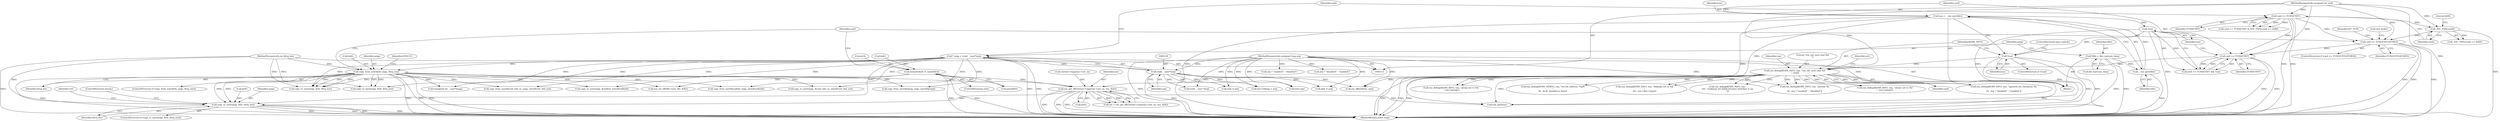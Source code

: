 digraph "0_linux_a117dacde0288f3ec60b6e5bcedae8fa37ee0dfc@API" {
"1000261" [label="(Call,copy_to_user(argp, &ifr, ifreq_len))"];
"1000126" [label="(Call,* argp = (void __user*)arg)"];
"1000128" [label="(Call,(void __user*)arg)"];
"1000115" [label="(MethodParameterIn,unsigned long arg)"];
"1000147" [label="(Call,copy_from_user(&ifr, argp, ifreq_len))"];
"1000116" [label="(MethodParameterIn,int ifreq_len)"];
"1000248" [label="(Call,tun_get_iff(current->nsproxy->net_ns, tun, &ifr))"];
"1000234" [label="(Call,tun_debug(KERN_INFO, tun, \"tun_chr_ioctl cmd %d\n\", cmd))"];
"1000231" [label="(Call,!tun)"];
"1000182" [label="(Call,tun = __tun_get(tfile))"];
"1000184" [label="(Call,__tun_get(tfile))"];
"1000119" [label="(Call,*tfile = file->private_data)"];
"1000191" [label="(Call,!tun)"];
"1000188" [label="(Call,cmd == TUNSETIFF)"];
"1000163" [label="(Call,cmd == TUNGETFEATURES)"];
"1000138" [label="(Call,cmd == TUNSETIFF)"];
"1000114" [label="(MethodParameterIn,unsigned int cmd)"];
"1000142" [label="(Call,_IOC_TYPE(cmd))"];
"1000156" [label="(Call,memset(&ifr, 0, sizeof(ifr)))"];
"1000182" [label="(Call,tun = __tun_get(tfile))"];
"1000128" [label="(Call,(void __user*)arg)"];
"1000362" [label="(Call,(int) arg)"];
"1000151" [label="(Identifier,ifreq_len)"];
"1000232" [label="(Identifier,tun)"];
"1000137" [label="(Call,cmd == TUNSETIFF || _IOC_TYPE(cmd) == 0x89)"];
"1000270" [label="(ControlStructure,break;)"];
"1000117" [label="(Block,)"];
"1000141" [label="(Call,_IOC_TYPE(cmd) == 0x89)"];
"1000156" [label="(Call,memset(&ifr, 0, sizeof(ifr)))"];
"1000346" [label="(Call,tun_debug(KERN_INFO, tun,\n\t\t\t\t  \"Linktype set failed because interface is up\n\"))"];
"1000146" [label="(ControlStructure,if (copy_from_user(&ifr, argp, ifreq_len)))"];
"1000178" [label="(Call,(unsigned int __user*)argp)"];
"1000240" [label="(Identifier,ret)"];
"1000162" [label="(ControlStructure,if (cmd == TUNGETFEATURES))"];
"1000265" [label="(Identifier,ifreq_len)"];
"1000233" [label="(ControlStructure,goto unlock;)"];
"1000116" [label="(MethodParameterIn,int ifreq_len)"];
"1000115" [label="(MethodParameterIn,unsigned long arg)"];
"1000154" [label="(Identifier,EFAULT)"];
"1000114" [label="(MethodParameterIn,unsigned int cmd)"];
"1000170" [label="(Identifier,IFF_TUN)"];
"1000234" [label="(Call,tun_debug(KERN_INFO, tun, \"tun_chr_ioctl cmd %d\n\", cmd))"];
"1000484" [label="(Call,copy_to_user(argp, &sndbuf, sizeof(sndbuf)))"];
"1000328" [label="(Call,tun_debug(KERN_INFO, tun, \"group set to %d\n\", tun->group))"];
"1000379" [label="(Call,tun->debug = arg)"];
"1000236" [label="(Identifier,tun)"];
"1000144" [label="(Literal,0x89)"];
"1000325" [label="(Call,(gid_t) arg)"];
"1000126" [label="(Call,* argp = (void __user*)arg)"];
"1000143" [label="(Identifier,cmd)"];
"1000205" [label="(Call,tun_set_iff(tfile->net, file, &ifr))"];
"1000248" [label="(Call,tun_get_iff(current->nsproxy->net_ns, tun, &ifr))"];
"1000189" [label="(Identifier,cmd)"];
"1000453" [label="(Call,tun_debug(KERN_DEBUG, tun, \"set hw address: %pM\n\",\n\t\t\t  ifr.ifr_hwaddr.sa_data))"];
"1000120" [label="(Identifier,tfile)"];
"1000142" [label="(Call,_IOC_TYPE(cmd))"];
"1000164" [label="(Identifier,cmd)"];
"1000119" [label="(Call,*tfile = file->private_data)"];
"1000309" [label="(Call,(uid_t) arg)"];
"1000216" [label="(Call,copy_to_user(argp, &ifr, ifreq_len))"];
"1000160" [label="(Call,sizeof(ifr))"];
"1000272" [label="(Call,tun_debug(KERN_INFO, tun, \"ignored: set checksum %s\n\",\n\t\t\t  arg ? \"disabled\" : \"enabled\"))"];
"1000263" [label="(Call,&ifr)"];
"1000365" [label="(Call,tun_debug(KERN_INFO, tun, \"linktype set to %d\n\",\n\t\t\t\t  tun->dev->type))"];
"1000192" [label="(Identifier,tun)"];
"1000260" [label="(ControlStructure,if (copy_to_user(argp, &ifr, ifreq_len)))"];
"1000231" [label="(Call,!tun)"];
"1000644" [label="(MethodReturn,static long)"];
"1000497" [label="(Call,copy_from_user(&sndbuf, argp, sizeof(sndbuf)))"];
"1000130" [label="(Identifier,arg)"];
"1000249" [label="(Call,current->nsproxy->net_ns)"];
"1000155" [label="(ControlStructure,else)"];
"1000157" [label="(Call,&ifr)"];
"1000190" [label="(Identifier,TUNSETIFF)"];
"1000148" [label="(Call,&ifr)"];
"1000147" [label="(Call,copy_from_user(&ifr, argp, ifreq_len))"];
"1000299" [label="(Call,arg ? \"enabled\" : \"disabled\")"];
"1000230" [label="(ControlStructure,if (!tun))"];
"1000183" [label="(Identifier,tun)"];
"1000539" [label="(Call,copy_from_user(&vnet_hdr_sz, argp, sizeof(vnet_hdr_sz)))"];
"1000127" [label="(Identifier,argp)"];
"1000276" [label="(Call,arg ? \"disabled\" : \"enabled\")"];
"1000150" [label="(Identifier,argp)"];
"1000262" [label="(Identifier,argp)"];
"1000121" [label="(Call,file->private_data)"];
"1000254" [label="(Identifier,tun)"];
"1000139" [label="(Identifier,cmd)"];
"1000388" [label="(Call,set_offload(tun, arg))"];
"1000188" [label="(Call,cmd == TUNSETIFF)"];
"1000413" [label="(Call,(void __user *)arg)"];
"1000526" [label="(Call,copy_to_user(argp, &vnet_hdr_sz, sizeof(vnet_hdr_sz)))"];
"1000267" [label="(Identifier,ret)"];
"1000246" [label="(Call,ret = tun_get_iff(current->nsproxy->net_ns, tun, &ifr))"];
"1000191" [label="(Call,!tun)"];
"1000295" [label="(Call,tun_debug(KERN_INFO, tun, \"persist %s\n\",\n\t\t\t  arg ? \"enabled\" : \"disabled\"))"];
"1000140" [label="(Identifier,TUNSETIFF)"];
"1000165" [label="(Identifier,TUNGETFEATURES)"];
"1000184" [label="(Call,__tun_get(tfile))"];
"1000138" [label="(Call,cmd == TUNSETIFF)"];
"1000589" [label="(Call,copy_from_user(&fprog, argp, sizeof(fprog)))"];
"1000312" [label="(Call,tun_debug(KERN_INFO, tun, \"owner set to %d\n\", tun->owner))"];
"1000237" [label="(Literal,\"tun_chr_ioctl cmd %d\n\")"];
"1000159" [label="(Literal,0)"];
"1000187" [label="(Call,cmd == TUNSETIFF && !tun)"];
"1000255" [label="(Call,&ifr)"];
"1000163" [label="(Call,cmd == TUNGETFEATURES)"];
"1000235" [label="(Identifier,KERN_INFO)"];
"1000238" [label="(Identifier,cmd)"];
"1000261" [label="(Call,copy_to_user(argp, &ifr, ifreq_len))"];
"1000640" [label="(Call,tun_put(tun))"];
"1000442" [label="(Call,copy_to_user(argp, &ifr, ifreq_len))"];
"1000185" [label="(Identifier,tfile)"];
"1000181" [label="(Call,rtnl_lock())"];
"1000261" -> "1000260"  [label="AST: "];
"1000261" -> "1000265"  [label="CFG: "];
"1000262" -> "1000261"  [label="AST: "];
"1000263" -> "1000261"  [label="AST: "];
"1000265" -> "1000261"  [label="AST: "];
"1000267" -> "1000261"  [label="CFG: "];
"1000270" -> "1000261"  [label="CFG: "];
"1000261" -> "1000644"  [label="DDG: "];
"1000261" -> "1000644"  [label="DDG: "];
"1000261" -> "1000644"  [label="DDG: "];
"1000261" -> "1000644"  [label="DDG: "];
"1000126" -> "1000261"  [label="DDG: "];
"1000147" -> "1000261"  [label="DDG: "];
"1000147" -> "1000261"  [label="DDG: "];
"1000248" -> "1000261"  [label="DDG: "];
"1000116" -> "1000261"  [label="DDG: "];
"1000126" -> "1000117"  [label="AST: "];
"1000126" -> "1000128"  [label="CFG: "];
"1000127" -> "1000126"  [label="AST: "];
"1000128" -> "1000126"  [label="AST: "];
"1000139" -> "1000126"  [label="CFG: "];
"1000126" -> "1000644"  [label="DDG: "];
"1000126" -> "1000644"  [label="DDG: "];
"1000128" -> "1000126"  [label="DDG: "];
"1000126" -> "1000147"  [label="DDG: "];
"1000126" -> "1000178"  [label="DDG: "];
"1000126" -> "1000216"  [label="DDG: "];
"1000126" -> "1000442"  [label="DDG: "];
"1000126" -> "1000484"  [label="DDG: "];
"1000126" -> "1000497"  [label="DDG: "];
"1000126" -> "1000526"  [label="DDG: "];
"1000126" -> "1000539"  [label="DDG: "];
"1000126" -> "1000589"  [label="DDG: "];
"1000128" -> "1000130"  [label="CFG: "];
"1000129" -> "1000128"  [label="AST: "];
"1000130" -> "1000128"  [label="AST: "];
"1000128" -> "1000644"  [label="DDG: "];
"1000115" -> "1000128"  [label="DDG: "];
"1000128" -> "1000309"  [label="DDG: "];
"1000128" -> "1000325"  [label="DDG: "];
"1000128" -> "1000362"  [label="DDG: "];
"1000128" -> "1000379"  [label="DDG: "];
"1000128" -> "1000388"  [label="DDG: "];
"1000128" -> "1000413"  [label="DDG: "];
"1000115" -> "1000112"  [label="AST: "];
"1000115" -> "1000644"  [label="DDG: "];
"1000115" -> "1000272"  [label="DDG: "];
"1000115" -> "1000276"  [label="DDG: "];
"1000115" -> "1000295"  [label="DDG: "];
"1000115" -> "1000299"  [label="DDG: "];
"1000115" -> "1000309"  [label="DDG: "];
"1000115" -> "1000325"  [label="DDG: "];
"1000115" -> "1000362"  [label="DDG: "];
"1000115" -> "1000379"  [label="DDG: "];
"1000115" -> "1000388"  [label="DDG: "];
"1000115" -> "1000413"  [label="DDG: "];
"1000147" -> "1000146"  [label="AST: "];
"1000147" -> "1000151"  [label="CFG: "];
"1000148" -> "1000147"  [label="AST: "];
"1000150" -> "1000147"  [label="AST: "];
"1000151" -> "1000147"  [label="AST: "];
"1000154" -> "1000147"  [label="CFG: "];
"1000164" -> "1000147"  [label="CFG: "];
"1000147" -> "1000644"  [label="DDG: "];
"1000147" -> "1000644"  [label="DDG: "];
"1000147" -> "1000644"  [label="DDG: "];
"1000147" -> "1000644"  [label="DDG: "];
"1000116" -> "1000147"  [label="DDG: "];
"1000147" -> "1000178"  [label="DDG: "];
"1000147" -> "1000205"  [label="DDG: "];
"1000147" -> "1000216"  [label="DDG: "];
"1000147" -> "1000216"  [label="DDG: "];
"1000147" -> "1000248"  [label="DDG: "];
"1000147" -> "1000442"  [label="DDG: "];
"1000147" -> "1000442"  [label="DDG: "];
"1000147" -> "1000442"  [label="DDG: "];
"1000147" -> "1000484"  [label="DDG: "];
"1000147" -> "1000497"  [label="DDG: "];
"1000147" -> "1000526"  [label="DDG: "];
"1000147" -> "1000539"  [label="DDG: "];
"1000147" -> "1000589"  [label="DDG: "];
"1000116" -> "1000112"  [label="AST: "];
"1000116" -> "1000644"  [label="DDG: "];
"1000116" -> "1000216"  [label="DDG: "];
"1000116" -> "1000442"  [label="DDG: "];
"1000248" -> "1000246"  [label="AST: "];
"1000248" -> "1000255"  [label="CFG: "];
"1000249" -> "1000248"  [label="AST: "];
"1000254" -> "1000248"  [label="AST: "];
"1000255" -> "1000248"  [label="AST: "];
"1000246" -> "1000248"  [label="CFG: "];
"1000248" -> "1000644"  [label="DDG: "];
"1000248" -> "1000644"  [label="DDG: "];
"1000248" -> "1000644"  [label="DDG: "];
"1000248" -> "1000246"  [label="DDG: "];
"1000248" -> "1000246"  [label="DDG: "];
"1000248" -> "1000246"  [label="DDG: "];
"1000234" -> "1000248"  [label="DDG: "];
"1000156" -> "1000248"  [label="DDG: "];
"1000248" -> "1000640"  [label="DDG: "];
"1000234" -> "1000117"  [label="AST: "];
"1000234" -> "1000238"  [label="CFG: "];
"1000235" -> "1000234"  [label="AST: "];
"1000236" -> "1000234"  [label="AST: "];
"1000237" -> "1000234"  [label="AST: "];
"1000238" -> "1000234"  [label="AST: "];
"1000240" -> "1000234"  [label="CFG: "];
"1000234" -> "1000644"  [label="DDG: "];
"1000234" -> "1000644"  [label="DDG: "];
"1000234" -> "1000644"  [label="DDG: "];
"1000234" -> "1000644"  [label="DDG: "];
"1000231" -> "1000234"  [label="DDG: "];
"1000188" -> "1000234"  [label="DDG: "];
"1000114" -> "1000234"  [label="DDG: "];
"1000234" -> "1000272"  [label="DDG: "];
"1000234" -> "1000272"  [label="DDG: "];
"1000234" -> "1000295"  [label="DDG: "];
"1000234" -> "1000295"  [label="DDG: "];
"1000234" -> "1000312"  [label="DDG: "];
"1000234" -> "1000312"  [label="DDG: "];
"1000234" -> "1000328"  [label="DDG: "];
"1000234" -> "1000328"  [label="DDG: "];
"1000234" -> "1000346"  [label="DDG: "];
"1000234" -> "1000346"  [label="DDG: "];
"1000234" -> "1000365"  [label="DDG: "];
"1000234" -> "1000365"  [label="DDG: "];
"1000234" -> "1000388"  [label="DDG: "];
"1000234" -> "1000453"  [label="DDG: "];
"1000234" -> "1000640"  [label="DDG: "];
"1000231" -> "1000230"  [label="AST: "];
"1000231" -> "1000232"  [label="CFG: "];
"1000232" -> "1000231"  [label="AST: "];
"1000233" -> "1000231"  [label="CFG: "];
"1000235" -> "1000231"  [label="CFG: "];
"1000231" -> "1000644"  [label="DDG: "];
"1000231" -> "1000644"  [label="DDG: "];
"1000182" -> "1000231"  [label="DDG: "];
"1000191" -> "1000231"  [label="DDG: "];
"1000231" -> "1000640"  [label="DDG: "];
"1000182" -> "1000117"  [label="AST: "];
"1000182" -> "1000184"  [label="CFG: "];
"1000183" -> "1000182"  [label="AST: "];
"1000184" -> "1000182"  [label="AST: "];
"1000189" -> "1000182"  [label="CFG: "];
"1000182" -> "1000644"  [label="DDG: "];
"1000182" -> "1000644"  [label="DDG: "];
"1000184" -> "1000182"  [label="DDG: "];
"1000182" -> "1000191"  [label="DDG: "];
"1000182" -> "1000640"  [label="DDG: "];
"1000184" -> "1000185"  [label="CFG: "];
"1000185" -> "1000184"  [label="AST: "];
"1000184" -> "1000644"  [label="DDG: "];
"1000119" -> "1000184"  [label="DDG: "];
"1000119" -> "1000117"  [label="AST: "];
"1000119" -> "1000121"  [label="CFG: "];
"1000120" -> "1000119"  [label="AST: "];
"1000121" -> "1000119"  [label="AST: "];
"1000127" -> "1000119"  [label="CFG: "];
"1000119" -> "1000644"  [label="DDG: "];
"1000119" -> "1000644"  [label="DDG: "];
"1000191" -> "1000187"  [label="AST: "];
"1000191" -> "1000192"  [label="CFG: "];
"1000192" -> "1000191"  [label="AST: "];
"1000187" -> "1000191"  [label="CFG: "];
"1000191" -> "1000644"  [label="DDG: "];
"1000191" -> "1000187"  [label="DDG: "];
"1000191" -> "1000640"  [label="DDG: "];
"1000188" -> "1000187"  [label="AST: "];
"1000188" -> "1000190"  [label="CFG: "];
"1000189" -> "1000188"  [label="AST: "];
"1000190" -> "1000188"  [label="AST: "];
"1000192" -> "1000188"  [label="CFG: "];
"1000187" -> "1000188"  [label="CFG: "];
"1000188" -> "1000644"  [label="DDG: "];
"1000188" -> "1000644"  [label="DDG: "];
"1000188" -> "1000187"  [label="DDG: "];
"1000188" -> "1000187"  [label="DDG: "];
"1000163" -> "1000188"  [label="DDG: "];
"1000114" -> "1000188"  [label="DDG: "];
"1000138" -> "1000188"  [label="DDG: "];
"1000163" -> "1000162"  [label="AST: "];
"1000163" -> "1000165"  [label="CFG: "];
"1000164" -> "1000163"  [label="AST: "];
"1000165" -> "1000163"  [label="AST: "];
"1000170" -> "1000163"  [label="CFG: "];
"1000181" -> "1000163"  [label="CFG: "];
"1000163" -> "1000644"  [label="DDG: "];
"1000163" -> "1000644"  [label="DDG: "];
"1000163" -> "1000644"  [label="DDG: "];
"1000138" -> "1000163"  [label="DDG: "];
"1000142" -> "1000163"  [label="DDG: "];
"1000114" -> "1000163"  [label="DDG: "];
"1000138" -> "1000137"  [label="AST: "];
"1000138" -> "1000140"  [label="CFG: "];
"1000139" -> "1000138"  [label="AST: "];
"1000140" -> "1000138"  [label="AST: "];
"1000143" -> "1000138"  [label="CFG: "];
"1000137" -> "1000138"  [label="CFG: "];
"1000138" -> "1000644"  [label="DDG: "];
"1000138" -> "1000644"  [label="DDG: "];
"1000138" -> "1000137"  [label="DDG: "];
"1000138" -> "1000137"  [label="DDG: "];
"1000114" -> "1000138"  [label="DDG: "];
"1000138" -> "1000142"  [label="DDG: "];
"1000114" -> "1000112"  [label="AST: "];
"1000114" -> "1000644"  [label="DDG: "];
"1000114" -> "1000142"  [label="DDG: "];
"1000142" -> "1000141"  [label="AST: "];
"1000142" -> "1000143"  [label="CFG: "];
"1000143" -> "1000142"  [label="AST: "];
"1000144" -> "1000142"  [label="CFG: "];
"1000142" -> "1000644"  [label="DDG: "];
"1000142" -> "1000141"  [label="DDG: "];
"1000156" -> "1000155"  [label="AST: "];
"1000156" -> "1000160"  [label="CFG: "];
"1000157" -> "1000156"  [label="AST: "];
"1000159" -> "1000156"  [label="AST: "];
"1000160" -> "1000156"  [label="AST: "];
"1000164" -> "1000156"  [label="CFG: "];
"1000156" -> "1000644"  [label="DDG: "];
"1000156" -> "1000644"  [label="DDG: "];
"1000156" -> "1000205"  [label="DDG: "];
"1000156" -> "1000442"  [label="DDG: "];
}
